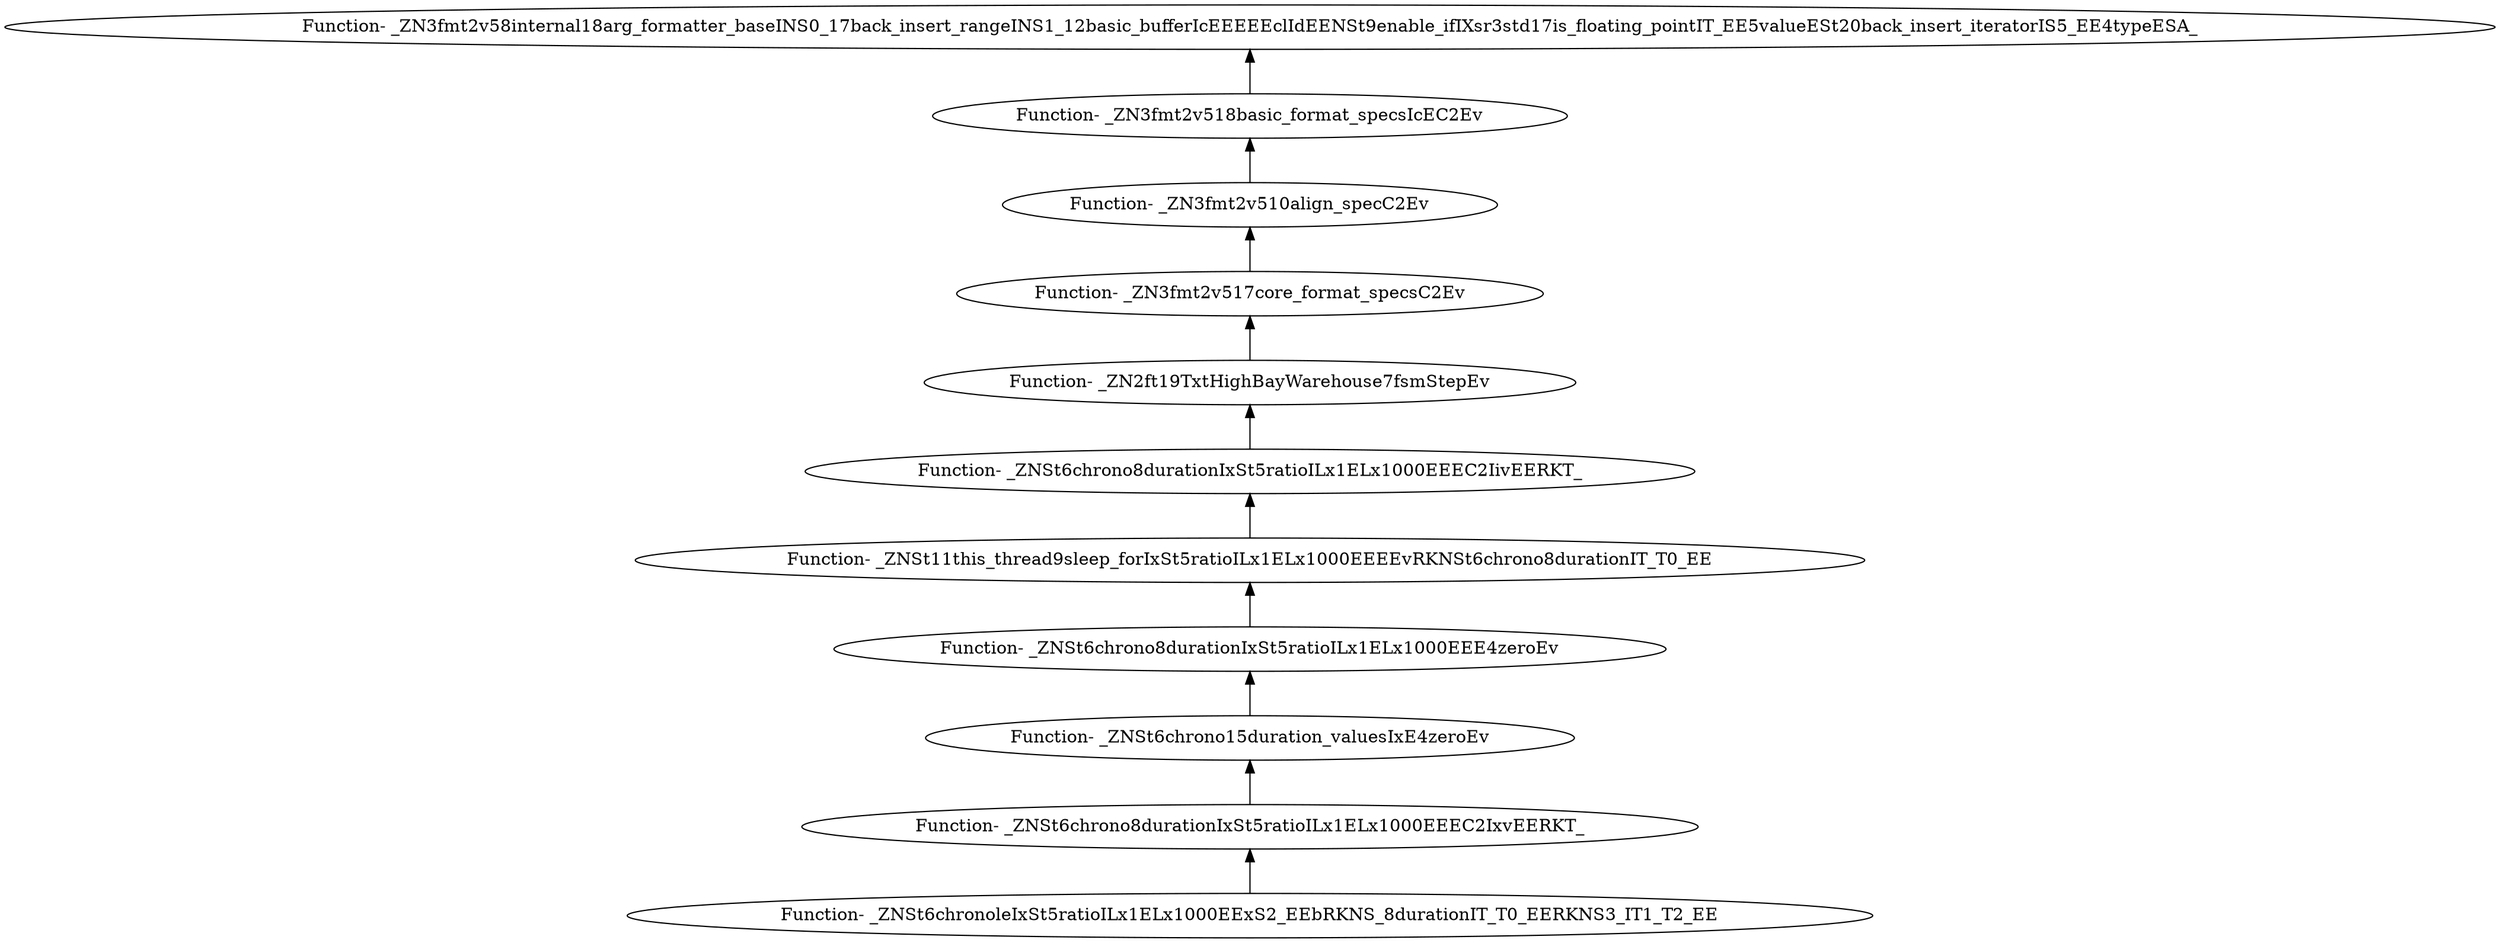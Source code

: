 digraph {
	"Function- _ZNSt6chronoleIxSt5ratioILx1ELx1000EExS2_EEbRKNS_8durationIT_T0_EERKNS3_IT1_T2_EE"
	"Function- _ZNSt6chrono8durationIxSt5ratioILx1ELx1000EEEC2IxvEERKT_"
	"Function- _ZNSt6chrono8durationIxSt5ratioILx1ELx1000EEEC2IxvEERKT_" -> "Function- _ZNSt6chronoleIxSt5ratioILx1ELx1000EExS2_EEbRKNS_8durationIT_T0_EERKNS3_IT1_T2_EE" [dir=back]
	"Function- _ZNSt6chrono15duration_valuesIxE4zeroEv"
	"Function- _ZNSt6chrono15duration_valuesIxE4zeroEv" -> "Function- _ZNSt6chrono8durationIxSt5ratioILx1ELx1000EEEC2IxvEERKT_" [dir=back]
	"Function- _ZNSt6chrono8durationIxSt5ratioILx1ELx1000EEE4zeroEv"
	"Function- _ZNSt6chrono8durationIxSt5ratioILx1ELx1000EEE4zeroEv" -> "Function- _ZNSt6chrono15duration_valuesIxE4zeroEv" [dir=back]
	"Function- _ZNSt11this_thread9sleep_forIxSt5ratioILx1ELx1000EEEEvRKNSt6chrono8durationIT_T0_EE"
	"Function- _ZNSt11this_thread9sleep_forIxSt5ratioILx1ELx1000EEEEvRKNSt6chrono8durationIT_T0_EE" -> "Function- _ZNSt6chrono8durationIxSt5ratioILx1ELx1000EEE4zeroEv" [dir=back]
	"Function- _ZNSt6chrono8durationIxSt5ratioILx1ELx1000EEEC2IivEERKT_"
	"Function- _ZNSt6chrono8durationIxSt5ratioILx1ELx1000EEEC2IivEERKT_" -> "Function- _ZNSt11this_thread9sleep_forIxSt5ratioILx1ELx1000EEEEvRKNSt6chrono8durationIT_T0_EE" [dir=back]
	"Function- _ZN2ft19TxtHighBayWarehouse7fsmStepEv"
	"Function- _ZN2ft19TxtHighBayWarehouse7fsmStepEv" -> "Function- _ZNSt6chrono8durationIxSt5ratioILx1ELx1000EEEC2IivEERKT_" [dir=back]
	"Function- _ZN3fmt2v517core_format_specsC2Ev"
	"Function- _ZN3fmt2v517core_format_specsC2Ev" -> "Function- _ZN2ft19TxtHighBayWarehouse7fsmStepEv" [dir=back]
	"Function- _ZN3fmt2v510align_specC2Ev"
	"Function- _ZN3fmt2v510align_specC2Ev" -> "Function- _ZN3fmt2v517core_format_specsC2Ev" [dir=back]
	"Function- _ZN3fmt2v518basic_format_specsIcEC2Ev"
	"Function- _ZN3fmt2v518basic_format_specsIcEC2Ev" -> "Function- _ZN3fmt2v510align_specC2Ev" [dir=back]
	"Function- _ZN3fmt2v58internal18arg_formatter_baseINS0_17back_insert_rangeINS1_12basic_bufferIcEEEEEclIdEENSt9enable_ifIXsr3std17is_floating_pointIT_EE5valueESt20back_insert_iteratorIS5_EE4typeESA_"
	"Function- _ZN3fmt2v58internal18arg_formatter_baseINS0_17back_insert_rangeINS1_12basic_bufferIcEEEEEclIdEENSt9enable_ifIXsr3std17is_floating_pointIT_EE5valueESt20back_insert_iteratorIS5_EE4typeESA_" -> "Function- _ZN3fmt2v518basic_format_specsIcEC2Ev" [dir=back]
}
